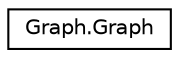 digraph "Graphical Class Hierarchy"
{
 // LATEX_PDF_SIZE
  edge [fontname="Helvetica",fontsize="10",labelfontname="Helvetica",labelfontsize="10"];
  node [fontname="Helvetica",fontsize="10",shape=record];
  rankdir="LR";
  Node0 [label="Graph.Graph",height=0.2,width=0.4,color="black", fillcolor="white", style="filled",URL="$classGraph_1_1Graph.html",tooltip="Class Graph."];
}
